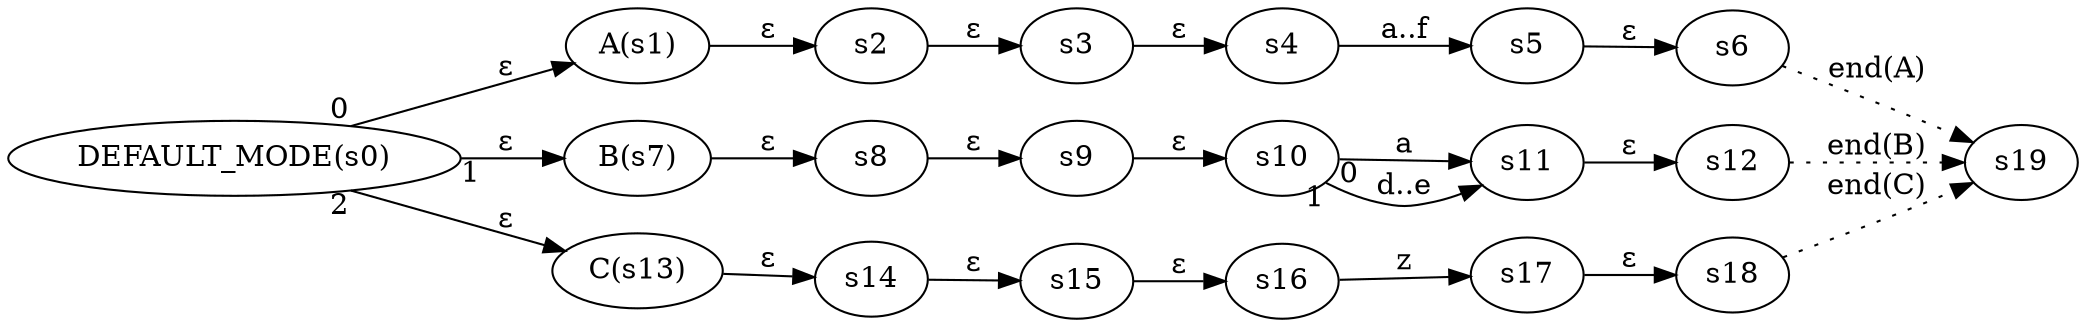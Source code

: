 digraph ATN {
  rankdir=LR;

  "DEFAULT_MODE(s0)" -> "A(s1)" [label=ε taillabel=0]
  "A(s1)" -> s2 [label=ε]
  s2 -> s3 [label=ε]
  s3 -> s4 [label=ε]
  s4 -> s5 [label="a..f"]
  s5 -> s6 [label=ε]
  s6 -> s19 [label="end(A)" style=dotted]
  "DEFAULT_MODE(s0)" -> "B(s7)" [label=ε taillabel=1]
  "B(s7)" -> s8 [label=ε]
  s8 -> s9 [label=ε]
  s9 -> s10 [label=ε]
  s10 -> s11 [label=a taillabel=0]
  s11 -> s12 [label=ε]
  s12 -> s19 [label="end(B)" style=dotted]
  s10 -> s11 [label="d..e" taillabel=1]
  "DEFAULT_MODE(s0)" -> "C(s13)" [label=ε taillabel=2]
  "C(s13)" -> s14 [label=ε]
  s14 -> s15 [label=ε]
  s15 -> s16 [label=ε]
  s16 -> s17 [label=z]
  s17 -> s18 [label=ε]
  s18 -> s19 [label="end(C)" style=dotted]
}